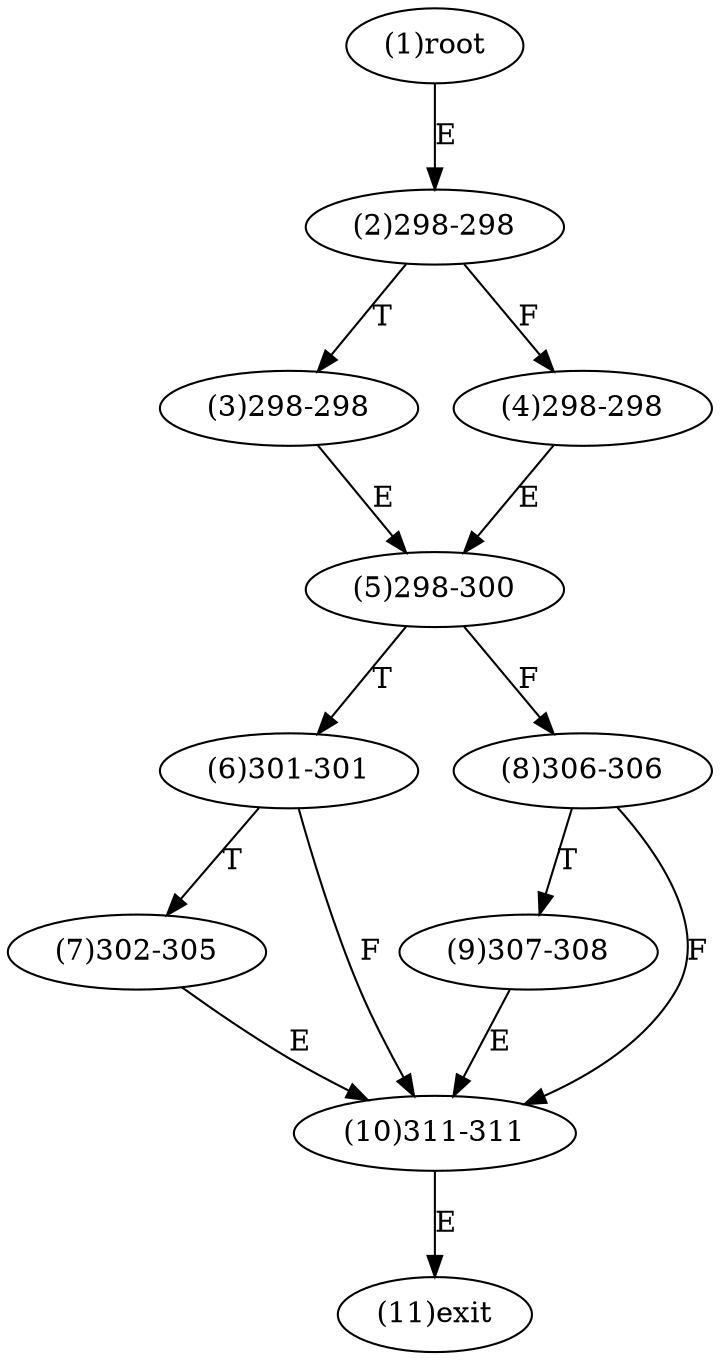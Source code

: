digraph "" { 
1[ label="(1)root"];
2[ label="(2)298-298"];
3[ label="(3)298-298"];
4[ label="(4)298-298"];
5[ label="(5)298-300"];
6[ label="(6)301-301"];
7[ label="(7)302-305"];
8[ label="(8)306-306"];
9[ label="(9)307-308"];
10[ label="(10)311-311"];
11[ label="(11)exit"];
1->2[ label="E"];
2->4[ label="F"];
2->3[ label="T"];
3->5[ label="E"];
4->5[ label="E"];
5->8[ label="F"];
5->6[ label="T"];
6->10[ label="F"];
6->7[ label="T"];
7->10[ label="E"];
8->10[ label="F"];
8->9[ label="T"];
9->10[ label="E"];
10->11[ label="E"];
}